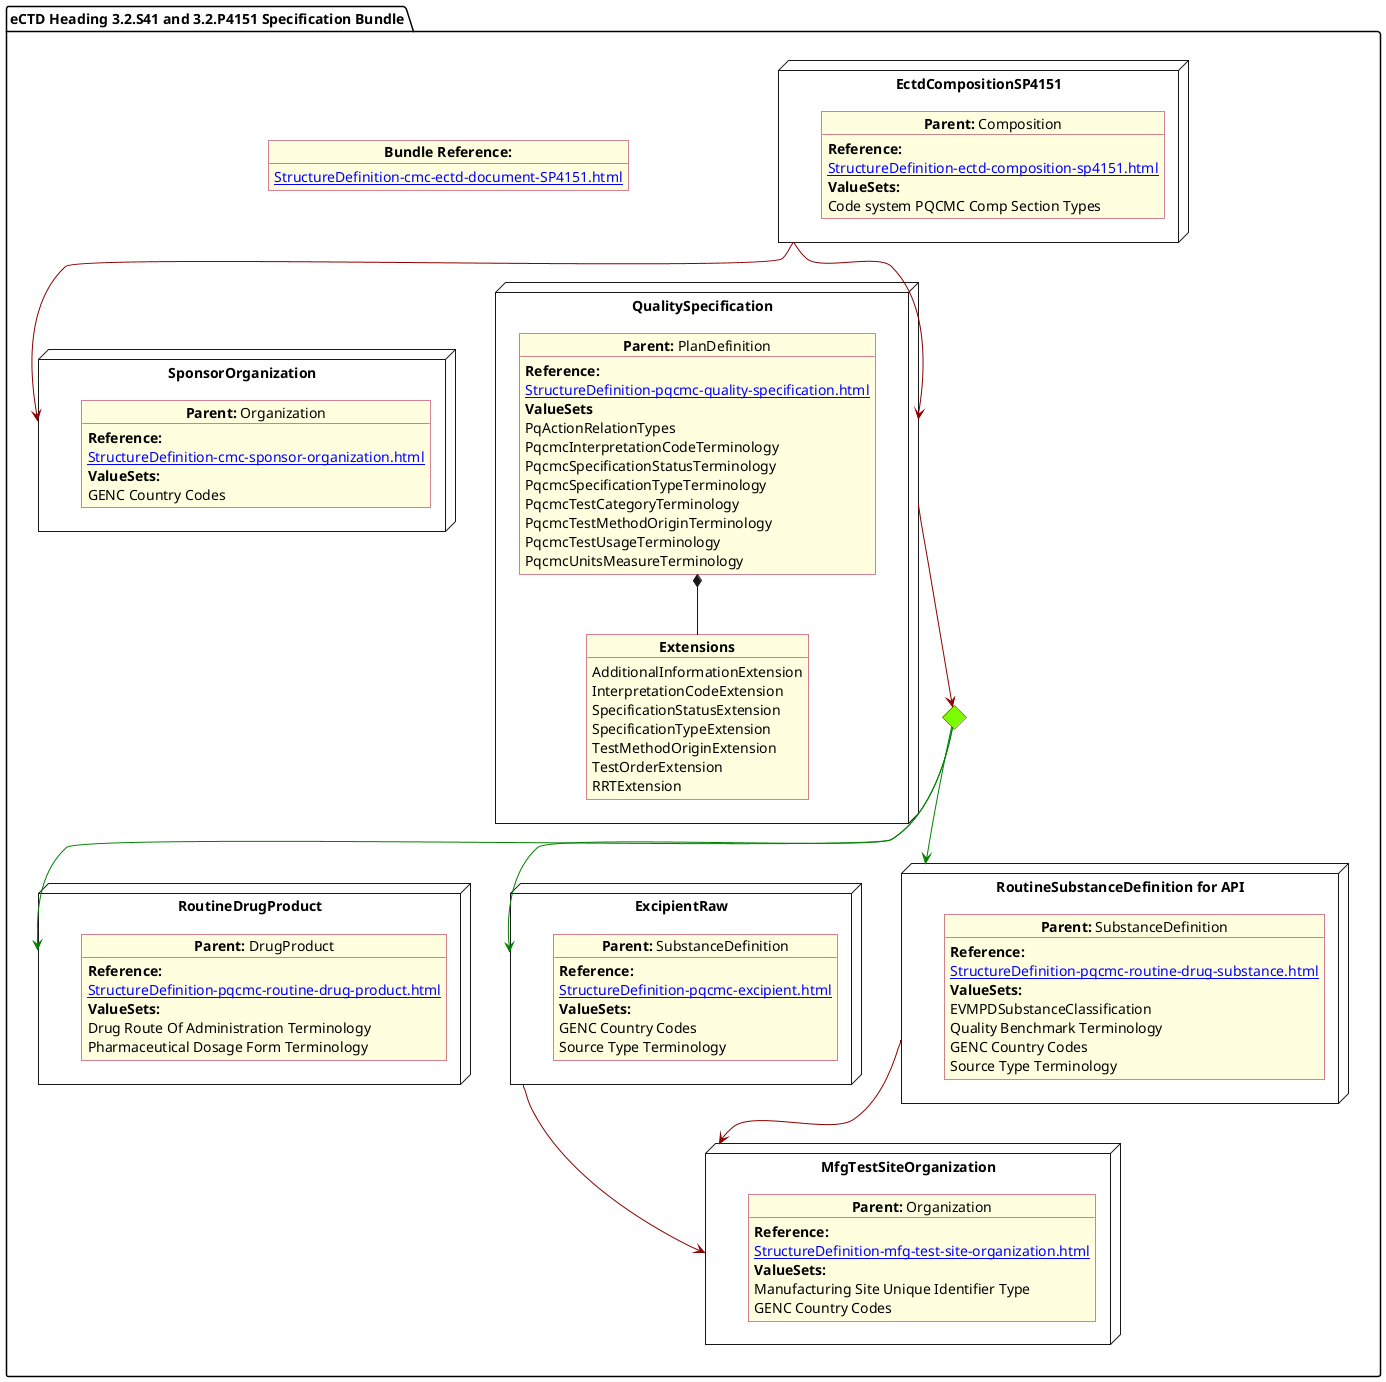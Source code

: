 @startuml Specification
allowmixing
'Mixed model of use case and object
skinparam svgDimensionStyle false
skinparam ObjectBackgroundColor LightYellow
skinparam ObjectBorderColor #A80036
skinparam activityDiamondBorderColor #A80036
skinparam activityDiamondBackgroundColor lawnGreen
skinparam ClassBorderThickness 4

package "eCTD Heading 3.2.S41 and 3.2.P4151 Specification Bundle" as NODES {
object "**Bundle Reference:**" as objbun {
              [[StructureDefinition-cmc-ectd-document-SP4151.html]]
    }  
  node "RoutineDrugProduct" as NN { 
      object "**Parent:** DrugProduct" as obj3 {
         **Reference:**
      [[StructureDefinition-pqcmc-routine-drug-product.html]]
        **ValueSets:**
        Drug Route Of Administration Terminology
        Pharmaceutical Dosage Form Terminology
          
      }
}
node "ExcipientRaw" as N21 { 
      object "**Parent:** SubstanceDefinition" as obj22 {
         **Reference:**
      [[StructureDefinition-pqcmc-excipient.html]]
        **ValueSets:**
          GENC Country Codes
          Source Type Terminology
    }
}
node "MfgTestSiteOrganization" as N21mfg { 
    object "**Parent:** Organization" as objTS  {
       **Reference:**
      [[StructureDefinition-mfg-test-site-organization.html]]
        **ValueSets:**
         Manufacturing Site Unique Identifier Type
         GENC Country Codes
    }
}

node "EctdCompositionSP4151" as N1 { 
      object "**Parent:** Composition" as obj1 {
         **Reference:**
      [[StructureDefinition-ectd-composition-sp4151.html]]
      **ValueSets:**
  Code system PQCMC Comp Section Types
    }
}
node "SponsorOrganization" as NMSpon { 
      object "**Parent:** Organization" as objDP {
        **Reference:**
      [[StructureDefinition-cmc-sponsor-organization.html]]
         **ValueSets:**
        GENC Country Codes
    }
}

 node "RoutineSubstanceDefinition for API" as NNS { 
      object "**Parent:** SubstanceDefinition" as obj4 {
         **Reference:**
      [[StructureDefinition-pqcmc-routine-drug-substance.html]]
                **ValueSets:**
                EVMPDSubstanceClassification
                Quality Benchmark Terminology
                GENC Country Codes
                Source Type Terminology
      }
}

diamond CH

  node "QualitySpecification" as N2 { 
      object "**Parent:** PlanDefinition" as obj2 {
         **Reference:**
      [[StructureDefinition-pqcmc-quality-specification.html]]
        **ValueSets**
        PqActionRelationTypes
        PqcmcInterpretationCodeTerminology
        PqcmcSpecificationStatusTerminology
        PqcmcSpecificationTypeTerminology
        PqcmcTestCategoryTerminology
        PqcmcTestMethodOriginTerminology
        PqcmcTestUsageTerminology
        PqcmcUnitsMeasureTerminology
    }
        object "**Extensions**" as objQSEx {
        AdditionalInformationExtension
        InterpretationCodeExtension
        SpecificationStatusExtension
        SpecificationTypeExtension
        TestMethodOriginExtension
        TestOrderExtension
        RRTExtension
    }
    obj2 *-- objQSEx
}

N1 -[#darkred]-> NMSpon
N1 -[#darkred]-> N2
N2 -[#darkred]-> CH
CH -[#green]-> N21
CH -[#green]-> NNS
CH -[#green]-> NN
NNS -[#darkred]-> N21mfg
N21 -[#darkred]-> N21mfg
}
@enduml